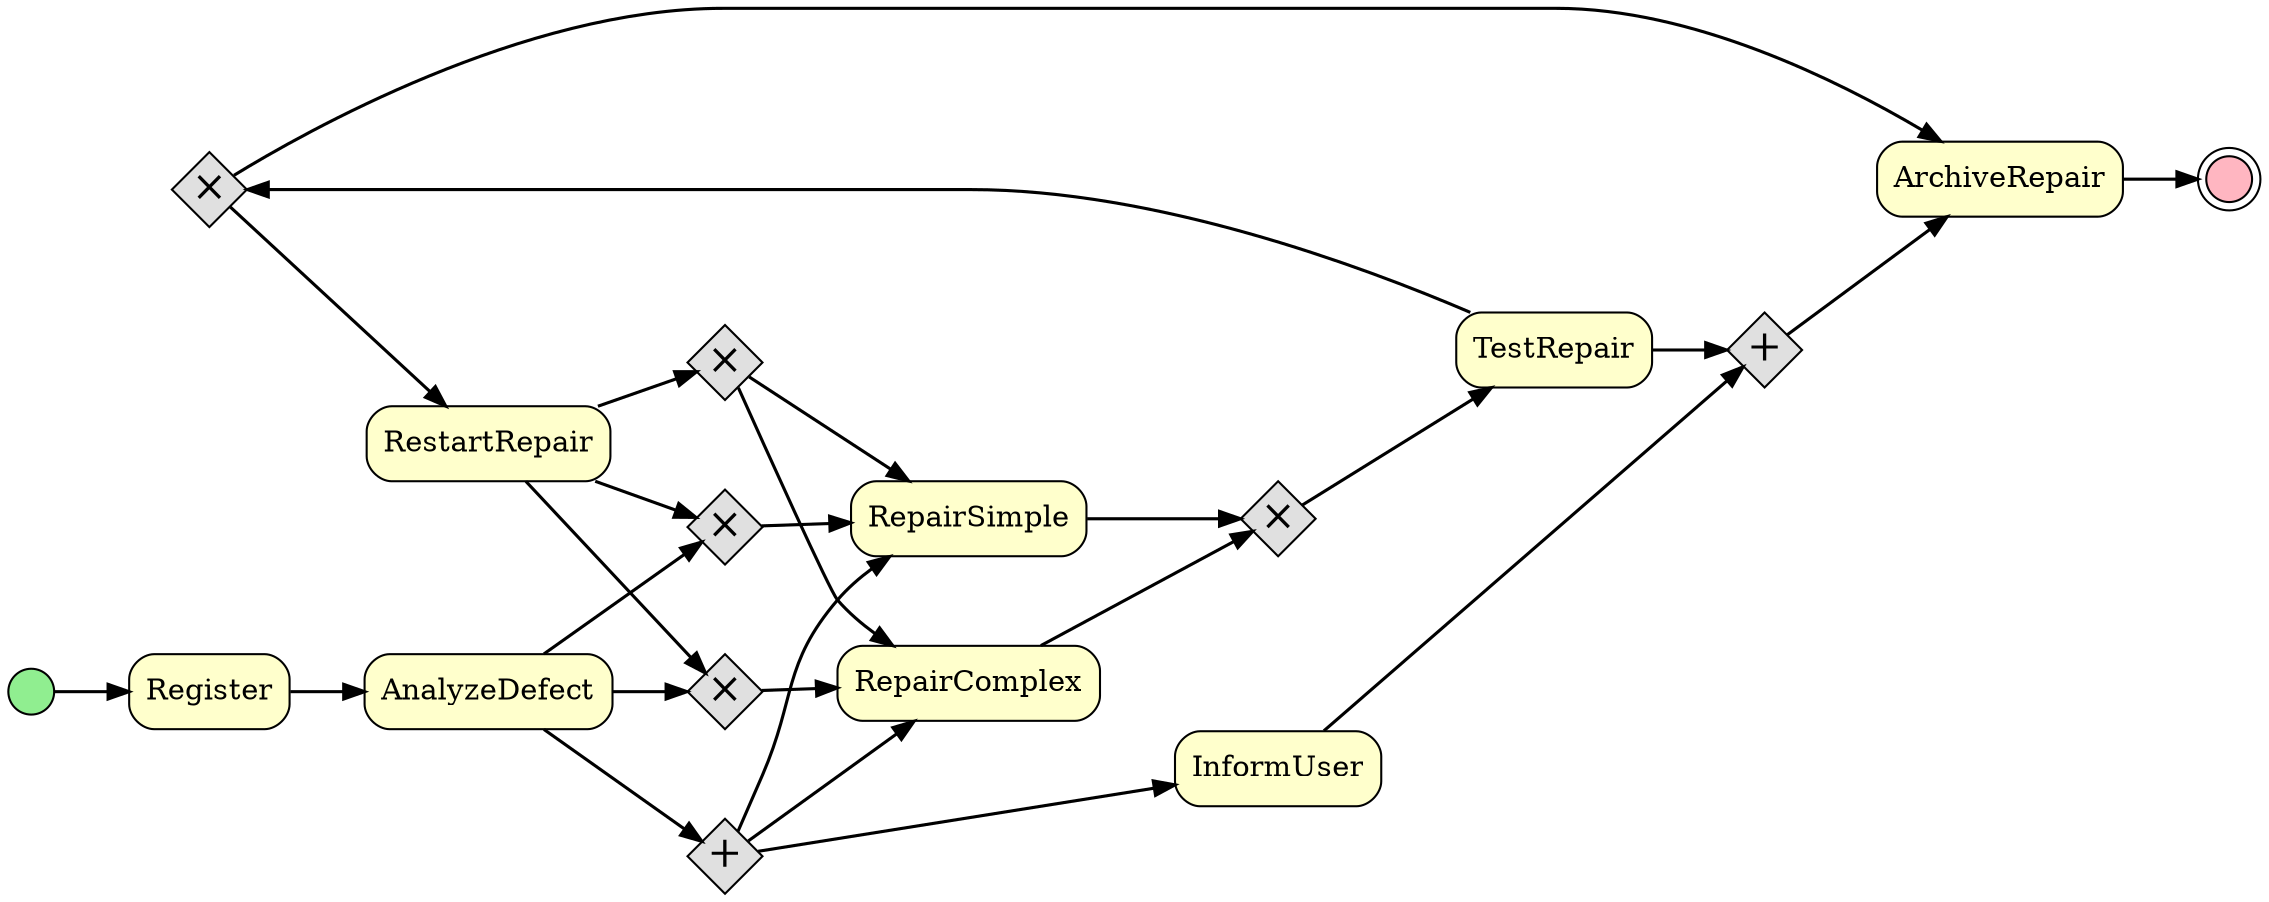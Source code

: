 // Alpha Miner BPMN
digraph {
	graph [nodesep=0.6 rankdir=LR]
	node [shape=box style=rounded]
	edge [penwidth=1.5]
	ArchiveRepair [fillcolor="#FFFFCC" shape=box style="rounded,filled"]
	RestartRepair [fillcolor="#FFFFCC" shape=box style="rounded,filled"]
	Register [fillcolor="#FFFFCC" shape=box style="rounded,filled"]
	InformUser [fillcolor="#FFFFCC" shape=box style="rounded,filled"]
	AnalyzeDefect [fillcolor="#FFFFCC" shape=box style="rounded,filled"]
	TestRepair [fillcolor="#FFFFCC" shape=box style="rounded,filled"]
	RepairSimple [fillcolor="#FFFFCC" shape=box style="rounded,filled"]
	RepairComplex [fillcolor="#FFFFCC" shape=box style="rounded,filled"]
	"AUTOs_1_AnalyzeDefect->InformUser_RepairComplex_RepairSimple" [label="+" fillcolor="#E0E0E0" fixedsize=true fontsize=20 height=.5 shape=diamond style=filled width=.5]
	AnalyzeDefect -> "AUTOs_1_AnalyzeDefect->InformUser_RepairComplex_RepairSimple"
	"AUTOs_1_AnalyzeDefect->InformUser_RepairComplex_RepairSimple" -> RepairSimple
	"AUTOs_1_AnalyzeDefect->InformUser_RepairComplex_RepairSimple" -> InformUser
	"AUTOs_1_AnalyzeDefect->InformUser_RepairComplex_RepairSimple" -> RepairComplex
	"AUTOs_2_RestartRepair->RepairComplex_RepairSimple" [label="×" fillcolor="#E0E0E0" fixedsize=true fontsize=20 height=.5 shape=diamond style=filled width=.5]
	RestartRepair -> "AUTOs_2_RestartRepair->RepairComplex_RepairSimple"
	"AUTOs_2_RestartRepair->RepairComplex_RepairSimple" -> RepairSimple
	"AUTOs_2_RestartRepair->RepairComplex_RepairSimple" -> RepairComplex
	"AUTOs_3_TestRepair->ArchiveRepair_RestartRepair" [label="×" fillcolor="#E0E0E0" fixedsize=true fontsize=20 height=.5 shape=diamond style=filled width=.5]
	TestRepair -> "AUTOs_3_TestRepair->ArchiveRepair_RestartRepair"
	"AUTOs_3_TestRepair->ArchiveRepair_RestartRepair" -> ArchiveRepair
	"AUTOs_3_TestRepair->ArchiveRepair_RestartRepair" -> RestartRepair
	"AUTOm_4_AnalyzeDefect_RestartRepair->RepairSimple" [label="×" fillcolor="#E0E0E0" fixedsize=true fontsize=20 height=.5 shape=diamond style=filled width=.5]
	"AUTOm_4_AnalyzeDefect_RestartRepair->RepairSimple" -> RepairSimple
	AnalyzeDefect -> "AUTOm_4_AnalyzeDefect_RestartRepair->RepairSimple"
	RestartRepair -> "AUTOm_4_AnalyzeDefect_RestartRepair->RepairSimple"
	"AUTOm_5_AnalyzeDefect_RestartRepair->RepairComplex" [label="×" fillcolor="#E0E0E0" fixedsize=true fontsize=20 height=.5 shape=diamond style=filled width=.5]
	"AUTOm_5_AnalyzeDefect_RestartRepair->RepairComplex" -> RepairComplex
	AnalyzeDefect -> "AUTOm_5_AnalyzeDefect_RestartRepair->RepairComplex"
	RestartRepair -> "AUTOm_5_AnalyzeDefect_RestartRepair->RepairComplex"
	"AUTOm_6_InformUser_TestRepair->ArchiveRepair" [label="+" fillcolor="#E0E0E0" fixedsize=true fontsize=20 height=.5 shape=diamond style=filled width=.5]
	"AUTOm_6_InformUser_TestRepair->ArchiveRepair" -> ArchiveRepair
	InformUser -> "AUTOm_6_InformUser_TestRepair->ArchiveRepair"
	TestRepair -> "AUTOm_6_InformUser_TestRepair->ArchiveRepair"
	"AUTOm_7_RepairComplex_RepairSimple->TestRepair" [label="×" fillcolor="#E0E0E0" fixedsize=true fontsize=20 height=.5 shape=diamond style=filled width=.5]
	"AUTOm_7_RepairComplex_RepairSimple->TestRepair" -> TestRepair
	RepairSimple -> "AUTOm_7_RepairComplex_RepairSimple->TestRepair"
	RepairComplex -> "AUTOm_7_RepairComplex_RepairSimple->TestRepair"
	Register -> AnalyzeDefect
	start [label="" fillcolor="#90EE90" fixedsize=true shape=circle style=filled width=0.3]
	start -> Register
	end [label="" fillcolor="#FFB6C1" fixedsize=true shape=doublecircle style=filled width=0.3]
	ArchiveRepair -> end
}

